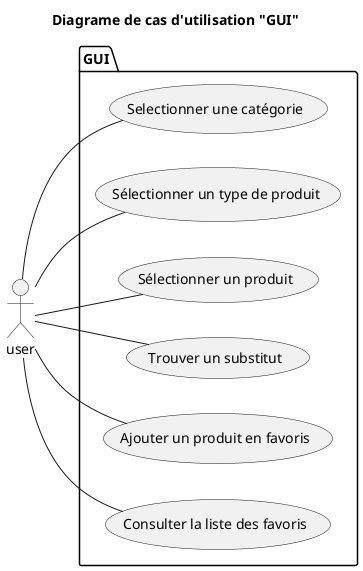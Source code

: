 @startuml 02_uc_gui
title Diagrame de cas d'utilisation "GUI"

package GUI{
    left to right direction
    (Selectionner une catégorie) as SELECT_CTG
    (Sélectionner un type de produit) as SELECT_TYP
    (Sélectionner un produit) as SELECT_PRD
    (Trouver un substitut) as FIND_SUBST
    (Ajouter un produit en favoris) as ADD_FAV
    (Consulter la liste des favoris) as SHOW_FAV

}

actor user

user -- SELECT_CTG
user -- SELECT_PRD
user -- SELECT_TYP
user -- FIND_SUBST
user -- ADD_FAV
user -- SHOW_FAV

@enduml